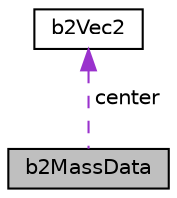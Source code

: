 digraph "b2MassData"
{
 // LATEX_PDF_SIZE
  edge [fontname="Helvetica",fontsize="10",labelfontname="Helvetica",labelfontsize="10"];
  node [fontname="Helvetica",fontsize="10",shape=record];
  Node1 [label="b2MassData",height=0.2,width=0.4,color="black", fillcolor="grey75", style="filled", fontcolor="black",tooltip="This holds the mass data computed for a shape."];
  Node2 -> Node1 [dir="back",color="darkorchid3",fontsize="10",style="dashed",label=" center" ,fontname="Helvetica"];
  Node2 [label="b2Vec2",height=0.2,width=0.4,color="black", fillcolor="white", style="filled",URL="$structb2Vec2.html",tooltip="A 2D column vector."];
}
